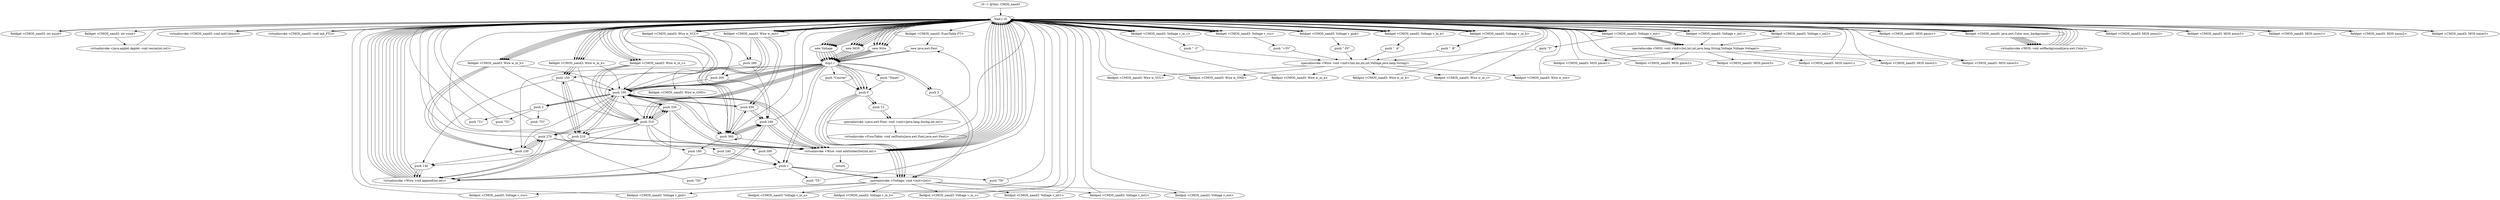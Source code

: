 digraph "" {
    "r0 := @this: CMOS_nand3"
    "load.r r0"
    "r0 := @this: CMOS_nand3"->"load.r r0";
    "load.r r0"->"load.r r0";
    "fieldget <CMOS_nand3: int xsize>"
    "load.r r0"->"fieldget <CMOS_nand3: int xsize>";
    "fieldget <CMOS_nand3: int xsize>"->"load.r r0";
    "fieldget <CMOS_nand3: int ysize>"
    "load.r r0"->"fieldget <CMOS_nand3: int ysize>";
    "virtualinvoke <java.applet.Applet: void resize(int,int)>"
    "fieldget <CMOS_nand3: int ysize>"->"virtualinvoke <java.applet.Applet: void resize(int,int)>";
    "virtualinvoke <java.applet.Applet: void resize(int,int)>"->"load.r r0";
    "virtualinvoke <CMOS_nand3: void initColors()>"
    "load.r r0"->"virtualinvoke <CMOS_nand3: void initColors()>";
    "virtualinvoke <CMOS_nand3: void initColors()>"->"load.r r0";
    "virtualinvoke <CMOS_nand3: void init_FT()>"
    "load.r r0"->"virtualinvoke <CMOS_nand3: void init_FT()>";
    "virtualinvoke <CMOS_nand3: void init_FT()>"->"load.r r0";
    "fieldget <CMOS_nand3: FuncTable FT>"
    "load.r r0"->"fieldget <CMOS_nand3: FuncTable FT>";
    "new java.awt.Font"
    "fieldget <CMOS_nand3: FuncTable FT>"->"new java.awt.Font";
    "dup1.r"
    "new java.awt.Font"->"dup1.r";
    "push \"Times\""
    "dup1.r"->"push \"Times\"";
    "push 0"
    "push \"Times\""->"push 0";
    "push 12"
    "push 0"->"push 12";
    "specialinvoke <java.awt.Font: void <init>(java.lang.String,int,int)>"
    "push 12"->"specialinvoke <java.awt.Font: void <init>(java.lang.String,int,int)>";
    "specialinvoke <java.awt.Font: void <init>(java.lang.String,int,int)>"->"new java.awt.Font";
    "new java.awt.Font"->"dup1.r";
    "push \"Courier\""
    "dup1.r"->"push \"Courier\"";
    "push \"Courier\""->"push 0";
    "push 0"->"push 12";
    "push 12"->"specialinvoke <java.awt.Font: void <init>(java.lang.String,int,int)>";
    "virtualinvoke <FuncTable: void setFonts(java.awt.Font,java.awt.Font)>"
    "specialinvoke <java.awt.Font: void <init>(java.lang.String,int,int)>"->"virtualinvoke <FuncTable: void setFonts(java.awt.Font,java.awt.Font)>";
    "virtualinvoke <FuncTable: void setFonts(java.awt.Font,java.awt.Font)>"->"load.r r0";
    "new Voltage"
    "load.r r0"->"new Voltage";
    "new Voltage"->"dup1.r";
    "push 1"
    "dup1.r"->"push 1";
    "specialinvoke <Voltage: void <init>(int)>"
    "push 1"->"specialinvoke <Voltage: void <init>(int)>";
    "fieldput <CMOS_nand3: Voltage v_vcc>"
    "specialinvoke <Voltage: void <init>(int)>"->"fieldput <CMOS_nand3: Voltage v_vcc>";
    "fieldput <CMOS_nand3: Voltage v_vcc>"->"load.r r0";
    "load.r r0"->"new Voltage";
    "new Voltage"->"dup1.r";
    "dup1.r"->"push 0";
    "push 0"->"specialinvoke <Voltage: void <init>(int)>";
    "fieldput <CMOS_nand3: Voltage v_gnd>"
    "specialinvoke <Voltage: void <init>(int)>"->"fieldput <CMOS_nand3: Voltage v_gnd>";
    "fieldput <CMOS_nand3: Voltage v_gnd>"->"load.r r0";
    "load.r r0"->"new Voltage";
    "new Voltage"->"dup1.r";
    "dup1.r"->"push 0";
    "push 0"->"specialinvoke <Voltage: void <init>(int)>";
    "fieldput <CMOS_nand3: Voltage v_in_a>"
    "specialinvoke <Voltage: void <init>(int)>"->"fieldput <CMOS_nand3: Voltage v_in_a>";
    "fieldput <CMOS_nand3: Voltage v_in_a>"->"load.r r0";
    "load.r r0"->"new Voltage";
    "new Voltage"->"dup1.r";
    "dup1.r"->"push 0";
    "push 0"->"specialinvoke <Voltage: void <init>(int)>";
    "fieldput <CMOS_nand3: Voltage v_in_b>"
    "specialinvoke <Voltage: void <init>(int)>"->"fieldput <CMOS_nand3: Voltage v_in_b>";
    "fieldput <CMOS_nand3: Voltage v_in_b>"->"load.r r0";
    "load.r r0"->"new Voltage";
    "new Voltage"->"dup1.r";
    "dup1.r"->"push 0";
    "push 0"->"specialinvoke <Voltage: void <init>(int)>";
    "fieldput <CMOS_nand3: Voltage v_in_c>"
    "specialinvoke <Voltage: void <init>(int)>"->"fieldput <CMOS_nand3: Voltage v_in_c>";
    "fieldput <CMOS_nand3: Voltage v_in_c>"->"load.r r0";
    "load.r r0"->"new Voltage";
    "new Voltage"->"dup1.r";
    "push 3"
    "dup1.r"->"push 3";
    "push 3"->"specialinvoke <Voltage: void <init>(int)>";
    "fieldput <CMOS_nand3: Voltage v_int1>"
    "specialinvoke <Voltage: void <init>(int)>"->"fieldput <CMOS_nand3: Voltage v_int1>";
    "fieldput <CMOS_nand3: Voltage v_int1>"->"load.r r0";
    "load.r r0"->"new Voltage";
    "new Voltage"->"dup1.r";
    "dup1.r"->"push 3";
    "push 3"->"specialinvoke <Voltage: void <init>(int)>";
    "fieldput <CMOS_nand3: Voltage v_int2>"
    "specialinvoke <Voltage: void <init>(int)>"->"fieldput <CMOS_nand3: Voltage v_int2>";
    "fieldput <CMOS_nand3: Voltage v_int2>"->"load.r r0";
    "load.r r0"->"new Voltage";
    "new Voltage"->"dup1.r";
    "dup1.r"->"push 1";
    "push 1"->"specialinvoke <Voltage: void <init>(int)>";
    "fieldput <CMOS_nand3: Voltage v_out>"
    "specialinvoke <Voltage: void <init>(int)>"->"fieldput <CMOS_nand3: Voltage v_out>";
    "fieldput <CMOS_nand3: Voltage v_out>"->"load.r r0";
    "new MOS"
    "load.r r0"->"new MOS";
    "new MOS"->"dup1.r";
    "push 150"
    "dup1.r"->"push 150";
    "push 100"
    "push 150"->"push 100";
    "push 2"
    "push 100"->"push 2";
    "push \"T1\""
    "push 2"->"push \"T1\"";
    "push \"T1\""->"load.r r0";
    "fieldget <CMOS_nand3: Voltage v_vcc>"
    "load.r r0"->"fieldget <CMOS_nand3: Voltage v_vcc>";
    "fieldget <CMOS_nand3: Voltage v_vcc>"->"load.r r0";
    "fieldget <CMOS_nand3: Voltage v_in_a>"
    "load.r r0"->"fieldget <CMOS_nand3: Voltage v_in_a>";
    "fieldget <CMOS_nand3: Voltage v_in_a>"->"load.r r0";
    "fieldget <CMOS_nand3: Voltage v_out>"
    "load.r r0"->"fieldget <CMOS_nand3: Voltage v_out>";
    "specialinvoke <MOS: void <init>(int,int,int,java.lang.String,Voltage,Voltage,Voltage)>"
    "fieldget <CMOS_nand3: Voltage v_out>"->"specialinvoke <MOS: void <init>(int,int,int,java.lang.String,Voltage,Voltage,Voltage)>";
    "fieldput <CMOS_nand3: MOS pmos1>"
    "specialinvoke <MOS: void <init>(int,int,int,java.lang.String,Voltage,Voltage,Voltage)>"->"fieldput <CMOS_nand3: MOS pmos1>";
    "fieldput <CMOS_nand3: MOS pmos1>"->"load.r r0";
    "load.r r0"->"new MOS";
    "new MOS"->"dup1.r";
    "push 230"
    "dup1.r"->"push 230";
    "push 230"->"push 100";
    "push 100"->"push 2";
    "push \"T2\""
    "push 2"->"push \"T2\"";
    "push \"T2\""->"load.r r0";
    "load.r r0"->"fieldget <CMOS_nand3: Voltage v_vcc>";
    "fieldget <CMOS_nand3: Voltage v_vcc>"->"load.r r0";
    "fieldget <CMOS_nand3: Voltage v_in_b>"
    "load.r r0"->"fieldget <CMOS_nand3: Voltage v_in_b>";
    "fieldget <CMOS_nand3: Voltage v_in_b>"->"load.r r0";
    "load.r r0"->"fieldget <CMOS_nand3: Voltage v_out>";
    "fieldget <CMOS_nand3: Voltage v_out>"->"specialinvoke <MOS: void <init>(int,int,int,java.lang.String,Voltage,Voltage,Voltage)>";
    "fieldput <CMOS_nand3: MOS pmos2>"
    "specialinvoke <MOS: void <init>(int,int,int,java.lang.String,Voltage,Voltage,Voltage)>"->"fieldput <CMOS_nand3: MOS pmos2>";
    "fieldput <CMOS_nand3: MOS pmos2>"->"load.r r0";
    "load.r r0"->"new MOS";
    "new MOS"->"dup1.r";
    "push 310"
    "dup1.r"->"push 310";
    "push 310"->"push 100";
    "push 100"->"push 2";
    "push \"T3\""
    "push 2"->"push \"T3\"";
    "push \"T3\""->"load.r r0";
    "load.r r0"->"fieldget <CMOS_nand3: Voltage v_vcc>";
    "fieldget <CMOS_nand3: Voltage v_vcc>"->"load.r r0";
    "fieldget <CMOS_nand3: Voltage v_in_c>"
    "load.r r0"->"fieldget <CMOS_nand3: Voltage v_in_c>";
    "fieldget <CMOS_nand3: Voltage v_in_c>"->"load.r r0";
    "load.r r0"->"fieldget <CMOS_nand3: Voltage v_out>";
    "fieldget <CMOS_nand3: Voltage v_out>"->"specialinvoke <MOS: void <init>(int,int,int,java.lang.String,Voltage,Voltage,Voltage)>";
    "fieldput <CMOS_nand3: MOS pmos3>"
    "specialinvoke <MOS: void <init>(int,int,int,java.lang.String,Voltage,Voltage,Voltage)>"->"fieldput <CMOS_nand3: MOS pmos3>";
    "fieldput <CMOS_nand3: MOS pmos3>"->"load.r r0";
    "load.r r0"->"new MOS";
    "new MOS"->"dup1.r";
    "dup1.r"->"push 310";
    "push 180"
    "push 310"->"push 180";
    "push 180"->"push 1";
    "push \"T4\""
    "push 1"->"push \"T4\"";
    "push \"T4\""->"load.r r0";
    "fieldget <CMOS_nand3: Voltage v_int1>"
    "load.r r0"->"fieldget <CMOS_nand3: Voltage v_int1>";
    "fieldget <CMOS_nand3: Voltage v_int1>"->"load.r r0";
    "load.r r0"->"fieldget <CMOS_nand3: Voltage v_in_a>";
    "fieldget <CMOS_nand3: Voltage v_in_a>"->"load.r r0";
    "load.r r0"->"fieldget <CMOS_nand3: Voltage v_out>";
    "fieldget <CMOS_nand3: Voltage v_out>"->"specialinvoke <MOS: void <init>(int,int,int,java.lang.String,Voltage,Voltage,Voltage)>";
    "fieldput <CMOS_nand3: MOS nmos1>"
    "specialinvoke <MOS: void <init>(int,int,int,java.lang.String,Voltage,Voltage,Voltage)>"->"fieldput <CMOS_nand3: MOS nmos1>";
    "fieldput <CMOS_nand3: MOS nmos1>"->"load.r r0";
    "load.r r0"->"new MOS";
    "new MOS"->"dup1.r";
    "dup1.r"->"push 310";
    "push 240"
    "push 310"->"push 240";
    "push 240"->"push 1";
    "push \"T5\""
    "push 1"->"push \"T5\"";
    "push \"T5\""->"load.r r0";
    "fieldget <CMOS_nand3: Voltage v_int2>"
    "load.r r0"->"fieldget <CMOS_nand3: Voltage v_int2>";
    "fieldget <CMOS_nand3: Voltage v_int2>"->"load.r r0";
    "load.r r0"->"fieldget <CMOS_nand3: Voltage v_in_b>";
    "fieldget <CMOS_nand3: Voltage v_in_b>"->"load.r r0";
    "load.r r0"->"fieldget <CMOS_nand3: Voltage v_int1>";
    "fieldget <CMOS_nand3: Voltage v_int1>"->"specialinvoke <MOS: void <init>(int,int,int,java.lang.String,Voltage,Voltage,Voltage)>";
    "fieldput <CMOS_nand3: MOS nmos2>"
    "specialinvoke <MOS: void <init>(int,int,int,java.lang.String,Voltage,Voltage,Voltage)>"->"fieldput <CMOS_nand3: MOS nmos2>";
    "fieldput <CMOS_nand3: MOS nmos2>"->"load.r r0";
    "load.r r0"->"new MOS";
    "new MOS"->"dup1.r";
    "dup1.r"->"push 310";
    "push 300"
    "push 310"->"push 300";
    "push 300"->"push 1";
    "push \"T6\""
    "push 1"->"push \"T6\"";
    "push \"T6\""->"load.r r0";
    "fieldget <CMOS_nand3: Voltage v_gnd>"
    "load.r r0"->"fieldget <CMOS_nand3: Voltage v_gnd>";
    "fieldget <CMOS_nand3: Voltage v_gnd>"->"load.r r0";
    "load.r r0"->"fieldget <CMOS_nand3: Voltage v_in_c>";
    "fieldget <CMOS_nand3: Voltage v_in_c>"->"load.r r0";
    "load.r r0"->"fieldget <CMOS_nand3: Voltage v_int2>";
    "fieldget <CMOS_nand3: Voltage v_int2>"->"specialinvoke <MOS: void <init>(int,int,int,java.lang.String,Voltage,Voltage,Voltage)>";
    "fieldput <CMOS_nand3: MOS nmos3>"
    "specialinvoke <MOS: void <init>(int,int,int,java.lang.String,Voltage,Voltage,Voltage)>"->"fieldput <CMOS_nand3: MOS nmos3>";
    "fieldput <CMOS_nand3: MOS nmos3>"->"load.r r0";
    "fieldget <CMOS_nand3: MOS pmos1>"
    "load.r r0"->"fieldget <CMOS_nand3: MOS pmos1>";
    "fieldget <CMOS_nand3: MOS pmos1>"->"load.r r0";
    "fieldget <CMOS_nand3: java.awt.Color mos_background>"
    "load.r r0"->"fieldget <CMOS_nand3: java.awt.Color mos_background>";
    "virtualinvoke <MOS: void setBackground(java.awt.Color)>"
    "fieldget <CMOS_nand3: java.awt.Color mos_background>"->"virtualinvoke <MOS: void setBackground(java.awt.Color)>";
    "virtualinvoke <MOS: void setBackground(java.awt.Color)>"->"load.r r0";
    "fieldget <CMOS_nand3: MOS pmos2>"
    "load.r r0"->"fieldget <CMOS_nand3: MOS pmos2>";
    "fieldget <CMOS_nand3: MOS pmos2>"->"load.r r0";
    "load.r r0"->"fieldget <CMOS_nand3: java.awt.Color mos_background>";
    "fieldget <CMOS_nand3: java.awt.Color mos_background>"->"virtualinvoke <MOS: void setBackground(java.awt.Color)>";
    "virtualinvoke <MOS: void setBackground(java.awt.Color)>"->"load.r r0";
    "fieldget <CMOS_nand3: MOS pmos3>"
    "load.r r0"->"fieldget <CMOS_nand3: MOS pmos3>";
    "fieldget <CMOS_nand3: MOS pmos3>"->"load.r r0";
    "load.r r0"->"fieldget <CMOS_nand3: java.awt.Color mos_background>";
    "fieldget <CMOS_nand3: java.awt.Color mos_background>"->"virtualinvoke <MOS: void setBackground(java.awt.Color)>";
    "virtualinvoke <MOS: void setBackground(java.awt.Color)>"->"load.r r0";
    "fieldget <CMOS_nand3: MOS nmos1>"
    "load.r r0"->"fieldget <CMOS_nand3: MOS nmos1>";
    "fieldget <CMOS_nand3: MOS nmos1>"->"load.r r0";
    "load.r r0"->"fieldget <CMOS_nand3: java.awt.Color mos_background>";
    "fieldget <CMOS_nand3: java.awt.Color mos_background>"->"virtualinvoke <MOS: void setBackground(java.awt.Color)>";
    "virtualinvoke <MOS: void setBackground(java.awt.Color)>"->"load.r r0";
    "fieldget <CMOS_nand3: MOS nmos2>"
    "load.r r0"->"fieldget <CMOS_nand3: MOS nmos2>";
    "fieldget <CMOS_nand3: MOS nmos2>"->"load.r r0";
    "load.r r0"->"fieldget <CMOS_nand3: java.awt.Color mos_background>";
    "fieldget <CMOS_nand3: java.awt.Color mos_background>"->"virtualinvoke <MOS: void setBackground(java.awt.Color)>";
    "virtualinvoke <MOS: void setBackground(java.awt.Color)>"->"load.r r0";
    "fieldget <CMOS_nand3: MOS nmos3>"
    "load.r r0"->"fieldget <CMOS_nand3: MOS nmos3>";
    "fieldget <CMOS_nand3: MOS nmos3>"->"load.r r0";
    "load.r r0"->"fieldget <CMOS_nand3: java.awt.Color mos_background>";
    "fieldget <CMOS_nand3: java.awt.Color mos_background>"->"virtualinvoke <MOS: void setBackground(java.awt.Color)>";
    "virtualinvoke <MOS: void setBackground(java.awt.Color)>"->"load.r r0";
    "new Wire"
    "load.r r0"->"new Wire";
    "new Wire"->"dup1.r";
    "dup1.r"->"push 100";
    "push 100"->"push 100";
    "push 450"
    "push 100"->"push 450";
    "push 450"->"push 100";
    "push 100"->"load.r r0";
    "load.r r0"->"fieldget <CMOS_nand3: Voltage v_vcc>";
    "push \"+5V\""
    "fieldget <CMOS_nand3: Voltage v_vcc>"->"push \"+5V\"";
    "specialinvoke <Wire: void <init>(int,int,int,int,Voltage,java.lang.String)>"
    "push \"+5V\""->"specialinvoke <Wire: void <init>(int,int,int,int,Voltage,java.lang.String)>";
    "fieldput <CMOS_nand3: Wire w_VCC>"
    "specialinvoke <Wire: void <init>(int,int,int,int,Voltage,java.lang.String)>"->"fieldput <CMOS_nand3: Wire w_VCC>";
    "fieldput <CMOS_nand3: Wire w_VCC>"->"load.r r0";
    "fieldget <CMOS_nand3: Wire w_VCC>"
    "load.r r0"->"fieldget <CMOS_nand3: Wire w_VCC>";
    "push 200"
    "fieldget <CMOS_nand3: Wire w_VCC>"->"push 200";
    "push 200"->"push 100";
    "virtualinvoke <Wire: void addSolderDot(int,int)>"
    "push 100"->"virtualinvoke <Wire: void addSolderDot(int,int)>";
    "virtualinvoke <Wire: void addSolderDot(int,int)>"->"load.r r0";
    "load.r r0"->"fieldget <CMOS_nand3: Wire w_VCC>";
    "push 280"
    "fieldget <CMOS_nand3: Wire w_VCC>"->"push 280";
    "push 280"->"push 100";
    "push 100"->"virtualinvoke <Wire: void addSolderDot(int,int)>";
    "virtualinvoke <Wire: void addSolderDot(int,int)>"->"load.r r0";
    "load.r r0"->"fieldget <CMOS_nand3: Wire w_VCC>";
    "push 360"
    "fieldget <CMOS_nand3: Wire w_VCC>"->"push 360";
    "push 360"->"push 100";
    "push 100"->"virtualinvoke <Wire: void addSolderDot(int,int)>";
    "virtualinvoke <Wire: void addSolderDot(int,int)>"->"load.r r0";
    "load.r r0"->"new Wire";
    "new Wire"->"dup1.r";
    "dup1.r"->"push 100";
    "push 100"->"push 360";
    "push 360"->"push 450";
    "push 450"->"push 360";
    "push 360"->"load.r r0";
    "load.r r0"->"fieldget <CMOS_nand3: Voltage v_gnd>";
    "push \" 0V\""
    "fieldget <CMOS_nand3: Voltage v_gnd>"->"push \" 0V\"";
    "push \" 0V\""->"specialinvoke <Wire: void <init>(int,int,int,int,Voltage,java.lang.String)>";
    "fieldput <CMOS_nand3: Wire w_GND>"
    "specialinvoke <Wire: void <init>(int,int,int,int,Voltage,java.lang.String)>"->"fieldput <CMOS_nand3: Wire w_GND>";
    "fieldput <CMOS_nand3: Wire w_GND>"->"load.r r0";
    "fieldget <CMOS_nand3: Wire w_GND>"
    "load.r r0"->"fieldget <CMOS_nand3: Wire w_GND>";
    "fieldget <CMOS_nand3: Wire w_GND>"->"push 360";
    "push 360"->"push 360";
    "push 360"->"virtualinvoke <Wire: void addSolderDot(int,int)>";
    "virtualinvoke <Wire: void addSolderDot(int,int)>"->"load.r r0";
    "load.r r0"->"new Wire";
    "new Wire"->"dup1.r";
    "dup1.r"->"push 100";
    "push 210"
    "push 100"->"push 210";
    "push 210"->"push 150";
    "push 150"->"push 210";
    "push 210"->"load.r r0";
    "load.r r0"->"fieldget <CMOS_nand3: Voltage v_in_a>";
    "push \"  A\""
    "fieldget <CMOS_nand3: Voltage v_in_a>"->"push \"  A\"";
    "push \"  A\""->"specialinvoke <Wire: void <init>(int,int,int,int,Voltage,java.lang.String)>";
    "fieldput <CMOS_nand3: Wire w_in_a>"
    "specialinvoke <Wire: void <init>(int,int,int,int,Voltage,java.lang.String)>"->"fieldput <CMOS_nand3: Wire w_in_a>";
    "fieldput <CMOS_nand3: Wire w_in_a>"->"load.r r0";
    "fieldget <CMOS_nand3: Wire w_in_a>"
    "load.r r0"->"fieldget <CMOS_nand3: Wire w_in_a>";
    "fieldget <CMOS_nand3: Wire w_in_a>"->"push 150";
    "push 130"
    "push 150"->"push 130";
    "virtualinvoke <Wire: void append(int,int)>"
    "push 130"->"virtualinvoke <Wire: void append(int,int)>";
    "virtualinvoke <Wire: void append(int,int)>"->"load.r r0";
    "load.r r0"->"fieldget <CMOS_nand3: Wire w_in_a>";
    "fieldget <CMOS_nand3: Wire w_in_a>"->"push 150";
    "push 150"->"push 210";
    "push 210"->"virtualinvoke <Wire: void append(int,int)>";
    "virtualinvoke <Wire: void append(int,int)>"->"load.r r0";
    "load.r r0"->"fieldget <CMOS_nand3: Wire w_in_a>";
    "fieldget <CMOS_nand3: Wire w_in_a>"->"push 310";
    "push 310"->"push 210";
    "push 210"->"virtualinvoke <Wire: void append(int,int)>";
    "virtualinvoke <Wire: void append(int,int)>"->"load.r r0";
    "load.r r0"->"fieldget <CMOS_nand3: Wire w_in_a>";
    "fieldget <CMOS_nand3: Wire w_in_a>"->"push 150";
    "push 150"->"push 210";
    "push 210"->"virtualinvoke <Wire: void addSolderDot(int,int)>";
    "virtualinvoke <Wire: void addSolderDot(int,int)>"->"load.r r0";
    "load.r r0"->"fieldget <CMOS_nand3: Wire w_in_a>";
    "fieldget <CMOS_nand3: Wire w_in_a>"->"push 100";
    "push 100"->"push 210";
    "push 210"->"virtualinvoke <Wire: void addSolderDot(int,int)>";
    "virtualinvoke <Wire: void addSolderDot(int,int)>"->"load.r r0";
    "load.r r0"->"new Wire";
    "new Wire"->"dup1.r";
    "dup1.r"->"push 100";
    "push 270"
    "push 100"->"push 270";
    "push 270"->"push 230";
    "push 230"->"push 270";
    "push 270"->"load.r r0";
    "load.r r0"->"fieldget <CMOS_nand3: Voltage v_in_b>";
    "push \"  B\""
    "fieldget <CMOS_nand3: Voltage v_in_b>"->"push \"  B\"";
    "push \"  B\""->"specialinvoke <Wire: void <init>(int,int,int,int,Voltage,java.lang.String)>";
    "fieldput <CMOS_nand3: Wire w_in_b>"
    "specialinvoke <Wire: void <init>(int,int,int,int,Voltage,java.lang.String)>"->"fieldput <CMOS_nand3: Wire w_in_b>";
    "fieldput <CMOS_nand3: Wire w_in_b>"->"load.r r0";
    "fieldget <CMOS_nand3: Wire w_in_b>"
    "load.r r0"->"fieldget <CMOS_nand3: Wire w_in_b>";
    "fieldget <CMOS_nand3: Wire w_in_b>"->"push 230";
    "push 230"->"push 130";
    "push 130"->"virtualinvoke <Wire: void append(int,int)>";
    "virtualinvoke <Wire: void append(int,int)>"->"load.r r0";
    "load.r r0"->"fieldget <CMOS_nand3: Wire w_in_b>";
    "fieldget <CMOS_nand3: Wire w_in_b>"->"push 230";
    "push 230"->"push 270";
    "push 270"->"virtualinvoke <Wire: void append(int,int)>";
    "virtualinvoke <Wire: void append(int,int)>"->"load.r r0";
    "load.r r0"->"fieldget <CMOS_nand3: Wire w_in_b>";
    "fieldget <CMOS_nand3: Wire w_in_b>"->"push 310";
    "push 310"->"push 270";
    "push 270"->"virtualinvoke <Wire: void append(int,int)>";
    "virtualinvoke <Wire: void append(int,int)>"->"load.r r0";
    "load.r r0"->"fieldget <CMOS_nand3: Wire w_in_b>";
    "fieldget <CMOS_nand3: Wire w_in_b>"->"push 230";
    "push 230"->"push 270";
    "push 270"->"virtualinvoke <Wire: void addSolderDot(int,int)>";
    "virtualinvoke <Wire: void addSolderDot(int,int)>"->"load.r r0";
    "load.r r0"->"fieldget <CMOS_nand3: Wire w_in_b>";
    "fieldget <CMOS_nand3: Wire w_in_b>"->"push 100";
    "push 100"->"push 270";
    "push 270"->"virtualinvoke <Wire: void addSolderDot(int,int)>";
    "virtualinvoke <Wire: void addSolderDot(int,int)>"->"load.r r0";
    "load.r r0"->"new Wire";
    "new Wire"->"dup1.r";
    "dup1.r"->"push 100";
    "push 330"
    "push 100"->"push 330";
    "push 330"->"push 310";
    "push 310"->"push 330";
    "push 330"->"load.r r0";
    "load.r r0"->"fieldget <CMOS_nand3: Voltage v_in_c>";
    "push \"  C\""
    "fieldget <CMOS_nand3: Voltage v_in_c>"->"push \"  C\"";
    "push \"  C\""->"specialinvoke <Wire: void <init>(int,int,int,int,Voltage,java.lang.String)>";
    "fieldput <CMOS_nand3: Wire w_in_c>"
    "specialinvoke <Wire: void <init>(int,int,int,int,Voltage,java.lang.String)>"->"fieldput <CMOS_nand3: Wire w_in_c>";
    "fieldput <CMOS_nand3: Wire w_in_c>"->"load.r r0";
    "fieldget <CMOS_nand3: Wire w_in_c>"
    "load.r r0"->"fieldget <CMOS_nand3: Wire w_in_c>";
    "fieldget <CMOS_nand3: Wire w_in_c>"->"push 310";
    "push 310"->"push 130";
    "push 130"->"virtualinvoke <Wire: void append(int,int)>";
    "virtualinvoke <Wire: void append(int,int)>"->"load.r r0";
    "load.r r0"->"fieldget <CMOS_nand3: Wire w_in_c>";
    "fieldget <CMOS_nand3: Wire w_in_c>"->"push 310";
    "push 310"->"push 330";
    "push 330"->"virtualinvoke <Wire: void append(int,int)>";
    "virtualinvoke <Wire: void append(int,int)>"->"load.r r0";
    "load.r r0"->"fieldget <CMOS_nand3: Wire w_in_c>";
    "fieldget <CMOS_nand3: Wire w_in_c>"->"push 310";
    "push 310"->"push 330";
    "push 330"->"virtualinvoke <Wire: void addSolderDot(int,int)>";
    "virtualinvoke <Wire: void addSolderDot(int,int)>"->"load.r r0";
    "load.r r0"->"fieldget <CMOS_nand3: Wire w_in_c>";
    "fieldget <CMOS_nand3: Wire w_in_c>"->"push 100";
    "push 100"->"push 330";
    "push 330"->"virtualinvoke <Wire: void addSolderDot(int,int)>";
    "virtualinvoke <Wire: void addSolderDot(int,int)>"->"load.r r0";
    "load.r r0"->"new Wire";
    "new Wire"->"dup1.r";
    "dup1.r"->"push 200";
    "push 160"
    "push 200"->"push 160";
    "push 160"->"push 360";
    "push 360"->"push 160";
    "push 160"->"load.r r0";
    "load.r r0"->"fieldget <CMOS_nand3: Voltage v_out>";
    "push \"Y\""
    "fieldget <CMOS_nand3: Voltage v_out>"->"push \"Y\"";
    "push \"Y\""->"specialinvoke <Wire: void <init>(int,int,int,int,Voltage,java.lang.String)>";
    "fieldput <CMOS_nand3: Wire w_out>"
    "specialinvoke <Wire: void <init>(int,int,int,int,Voltage,java.lang.String)>"->"fieldput <CMOS_nand3: Wire w_out>";
    "fieldput <CMOS_nand3: Wire w_out>"->"load.r r0";
    "fieldget <CMOS_nand3: Wire w_out>"
    "load.r r0"->"fieldget <CMOS_nand3: Wire w_out>";
    "fieldget <CMOS_nand3: Wire w_out>"->"push 360";
    "push 360"->"push 180";
    "push 180"->"virtualinvoke <Wire: void append(int,int)>";
    "virtualinvoke <Wire: void append(int,int)>"->"load.r r0";
    "load.r r0"->"fieldget <CMOS_nand3: Wire w_out>";
    "fieldget <CMOS_nand3: Wire w_out>"->"push 360";
    "push 360"->"push 160";
    "push 160"->"virtualinvoke <Wire: void append(int,int)>";
    "virtualinvoke <Wire: void append(int,int)>"->"load.r r0";
    "load.r r0"->"fieldget <CMOS_nand3: Wire w_out>";
    "fieldget <CMOS_nand3: Wire w_out>"->"push 450";
    "push 450"->"push 160";
    "push 160"->"virtualinvoke <Wire: void append(int,int)>";
    "virtualinvoke <Wire: void append(int,int)>"->"load.r r0";
    "load.r r0"->"fieldget <CMOS_nand3: Wire w_out>";
    "fieldget <CMOS_nand3: Wire w_out>"->"push 360";
    "push 360"->"push 160";
    "push 160"->"virtualinvoke <Wire: void addSolderDot(int,int)>";
    "virtualinvoke <Wire: void addSolderDot(int,int)>"->"load.r r0";
    "load.r r0"->"fieldget <CMOS_nand3: Wire w_out>";
    "fieldget <CMOS_nand3: Wire w_out>"->"push 280";
    "push 280"->"push 160";
    "push 160"->"virtualinvoke <Wire: void addSolderDot(int,int)>";
    "virtualinvoke <Wire: void addSolderDot(int,int)>"->"load.r r0";
    "load.r r0"->"fieldget <CMOS_nand3: Wire w_out>";
    "fieldget <CMOS_nand3: Wire w_out>"->"push 450";
    "push 450"->"push 160";
    "push 160"->"virtualinvoke <Wire: void addSolderDot(int,int)>";
    "return"
    "virtualinvoke <Wire: void addSolderDot(int,int)>"->"return";
}
